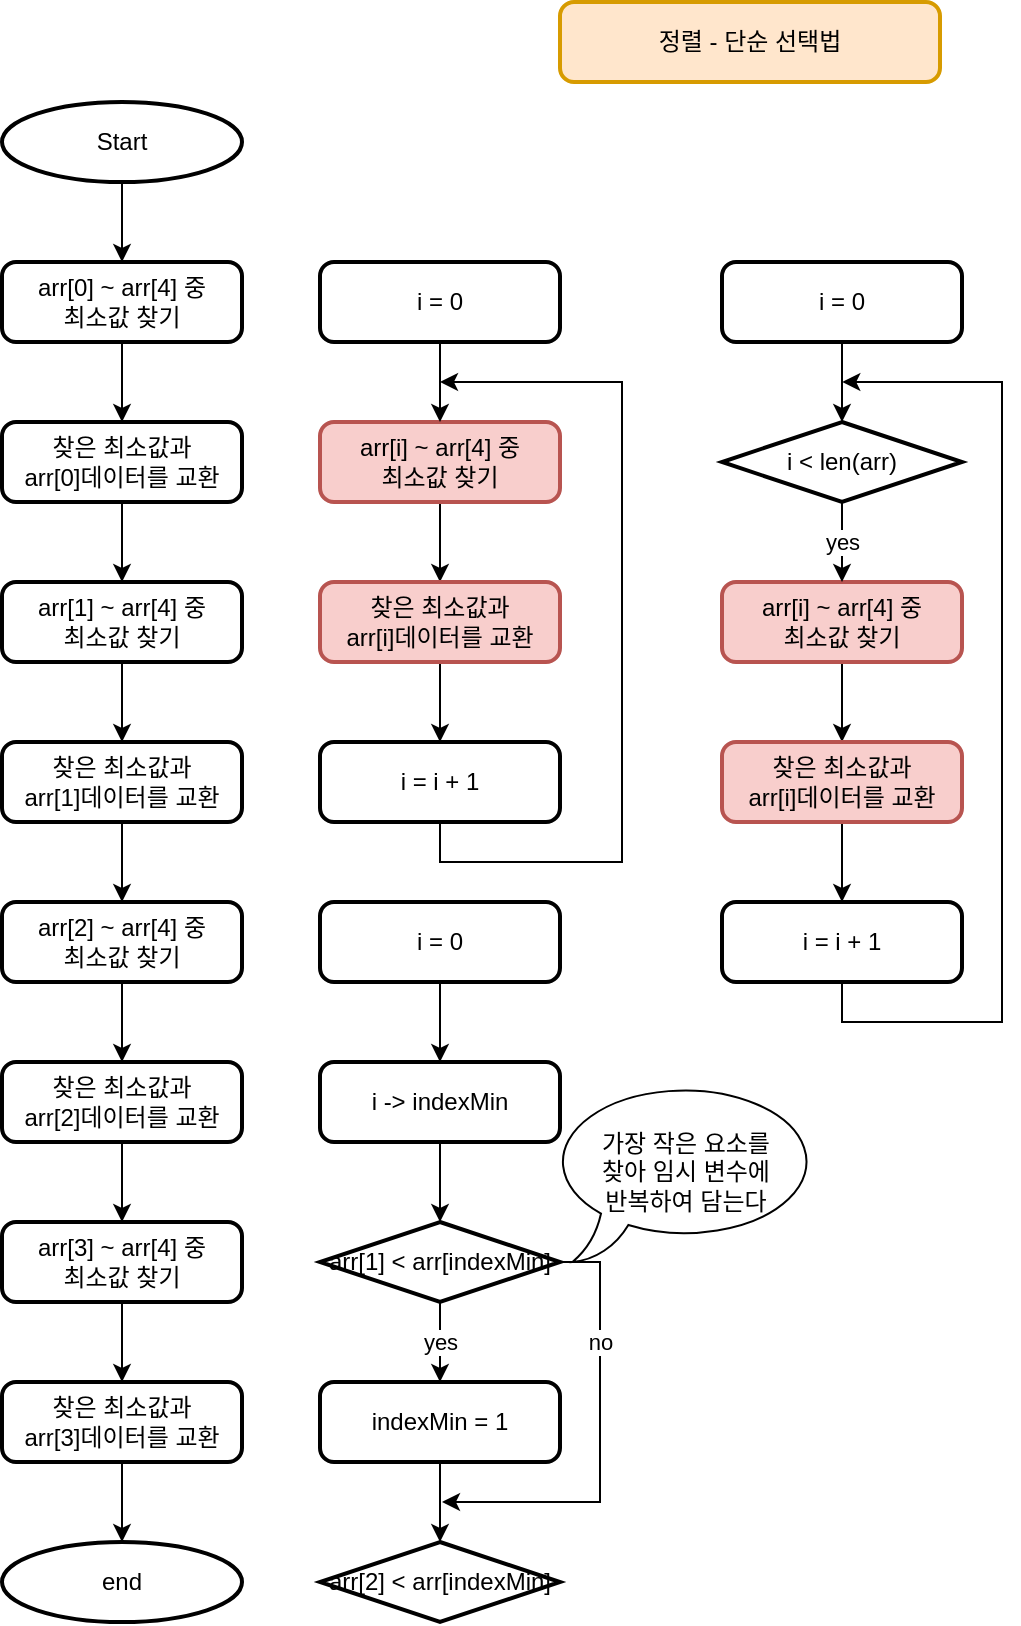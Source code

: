 <mxfile version="16.5.1" type="device"><diagram id="mcG1KdtRjJhZmO_n41ix" name="페이지-1"><mxGraphModel dx="813" dy="503" grid="1" gridSize="10" guides="1" tooltips="1" connect="1" arrows="1" fold="1" page="1" pageScale="1" pageWidth="827" pageHeight="1169" math="0" shadow="0"><root><mxCell id="0"/><mxCell id="1" parent="0"/><mxCell id="l-i40e42PNDgHIKyfGgY-1" value="정렬 - 단순 선택법" style="rounded=1;whiteSpace=wrap;html=1;absoluteArcSize=1;arcSize=14;strokeWidth=2;fillColor=#ffe6cc;strokeColor=#d79b00;" parent="1" vertex="1"><mxGeometry x="319" y="30" width="190" height="40" as="geometry"/></mxCell><mxCell id="l-i40e42PNDgHIKyfGgY-10" style="edgeStyle=orthogonalEdgeStyle;rounded=0;orthogonalLoop=1;jettySize=auto;html=1;exitX=0.5;exitY=1;exitDx=0;exitDy=0;exitPerimeter=0;entryX=0.5;entryY=0;entryDx=0;entryDy=0;" parent="1" source="l-i40e42PNDgHIKyfGgY-2" target="l-i40e42PNDgHIKyfGgY-3" edge="1"><mxGeometry relative="1" as="geometry"/></mxCell><mxCell id="l-i40e42PNDgHIKyfGgY-2" value="Start" style="strokeWidth=2;html=1;shape=mxgraph.flowchart.start_2;whiteSpace=wrap;" parent="1" vertex="1"><mxGeometry x="40" y="80" width="120" height="40" as="geometry"/></mxCell><mxCell id="l-i40e42PNDgHIKyfGgY-11" style="edgeStyle=orthogonalEdgeStyle;rounded=0;orthogonalLoop=1;jettySize=auto;html=1;entryX=0.5;entryY=0;entryDx=0;entryDy=0;entryPerimeter=0;" parent="1" source="l-i40e42PNDgHIKyfGgY-3" edge="1"><mxGeometry relative="1" as="geometry"><mxPoint x="100" y="240" as="targetPoint"/></mxGeometry></mxCell><mxCell id="l-i40e42PNDgHIKyfGgY-3" value="arr[0] ~ arr[4] 중&lt;br&gt;최소값 찾기" style="rounded=1;whiteSpace=wrap;html=1;absoluteArcSize=1;arcSize=14;strokeWidth=2;" parent="1" vertex="1"><mxGeometry x="40" y="160" width="120" height="40" as="geometry"/></mxCell><mxCell id="f-u_LeD3Glp6k7Wn_VR4-16" value="" style="edgeStyle=orthogonalEdgeStyle;rounded=0;orthogonalLoop=1;jettySize=auto;html=1;" edge="1" parent="1" source="l-i40e42PNDgHIKyfGgY-5" target="f-u_LeD3Glp6k7Wn_VR4-10"><mxGeometry relative="1" as="geometry"/></mxCell><mxCell id="l-i40e42PNDgHIKyfGgY-5" value="arr[1] ~ arr[4] 중&lt;br&gt;최소값 찾기" style="rounded=1;whiteSpace=wrap;html=1;absoluteArcSize=1;arcSize=14;strokeWidth=2;" parent="1" vertex="1"><mxGeometry x="40" y="320" width="120" height="40" as="geometry"/></mxCell><mxCell id="f-u_LeD3Glp6k7Wn_VR4-15" value="" style="edgeStyle=orthogonalEdgeStyle;rounded=0;orthogonalLoop=1;jettySize=auto;html=1;" edge="1" parent="1" source="f-u_LeD3Glp6k7Wn_VR4-8" target="l-i40e42PNDgHIKyfGgY-5"><mxGeometry relative="1" as="geometry"/></mxCell><mxCell id="f-u_LeD3Glp6k7Wn_VR4-8" value="찾은 최소값과&lt;br&gt;arr[0]데이터를 교환" style="rounded=1;whiteSpace=wrap;html=1;absoluteArcSize=1;arcSize=14;strokeWidth=2;" vertex="1" parent="1"><mxGeometry x="40" y="240" width="120" height="40" as="geometry"/></mxCell><mxCell id="f-u_LeD3Glp6k7Wn_VR4-17" value="" style="edgeStyle=orthogonalEdgeStyle;rounded=0;orthogonalLoop=1;jettySize=auto;html=1;" edge="1" parent="1" source="f-u_LeD3Glp6k7Wn_VR4-10" target="f-u_LeD3Glp6k7Wn_VR4-11"><mxGeometry relative="1" as="geometry"/></mxCell><mxCell id="f-u_LeD3Glp6k7Wn_VR4-10" value="찾은 최소값과&lt;br&gt;arr[1]데이터를 교환" style="rounded=1;whiteSpace=wrap;html=1;absoluteArcSize=1;arcSize=14;strokeWidth=2;" vertex="1" parent="1"><mxGeometry x="40" y="400" width="120" height="40" as="geometry"/></mxCell><mxCell id="f-u_LeD3Glp6k7Wn_VR4-18" value="" style="edgeStyle=orthogonalEdgeStyle;rounded=0;orthogonalLoop=1;jettySize=auto;html=1;" edge="1" parent="1" source="f-u_LeD3Glp6k7Wn_VR4-11" target="f-u_LeD3Glp6k7Wn_VR4-12"><mxGeometry relative="1" as="geometry"/></mxCell><mxCell id="f-u_LeD3Glp6k7Wn_VR4-11" value="arr[2] ~ arr[4] 중&lt;br&gt;최소값 찾기" style="rounded=1;whiteSpace=wrap;html=1;absoluteArcSize=1;arcSize=14;strokeWidth=2;" vertex="1" parent="1"><mxGeometry x="40" y="480" width="120" height="40" as="geometry"/></mxCell><mxCell id="f-u_LeD3Glp6k7Wn_VR4-19" value="" style="edgeStyle=orthogonalEdgeStyle;rounded=0;orthogonalLoop=1;jettySize=auto;html=1;" edge="1" parent="1" source="f-u_LeD3Glp6k7Wn_VR4-12" target="f-u_LeD3Glp6k7Wn_VR4-13"><mxGeometry relative="1" as="geometry"/></mxCell><mxCell id="f-u_LeD3Glp6k7Wn_VR4-12" value="찾은 최소값과&lt;br&gt;arr[2]데이터를 교환" style="rounded=1;whiteSpace=wrap;html=1;absoluteArcSize=1;arcSize=14;strokeWidth=2;" vertex="1" parent="1"><mxGeometry x="40" y="560" width="120" height="40" as="geometry"/></mxCell><mxCell id="f-u_LeD3Glp6k7Wn_VR4-20" value="" style="edgeStyle=orthogonalEdgeStyle;rounded=0;orthogonalLoop=1;jettySize=auto;html=1;" edge="1" parent="1" source="f-u_LeD3Glp6k7Wn_VR4-13" target="f-u_LeD3Glp6k7Wn_VR4-14"><mxGeometry relative="1" as="geometry"/></mxCell><mxCell id="f-u_LeD3Glp6k7Wn_VR4-13" value="arr[3] ~ arr[4] 중&lt;br&gt;최소값 찾기" style="rounded=1;whiteSpace=wrap;html=1;absoluteArcSize=1;arcSize=14;strokeWidth=2;" vertex="1" parent="1"><mxGeometry x="40" y="640" width="120" height="40" as="geometry"/></mxCell><mxCell id="f-u_LeD3Glp6k7Wn_VR4-22" value="" style="edgeStyle=orthogonalEdgeStyle;rounded=0;orthogonalLoop=1;jettySize=auto;html=1;" edge="1" parent="1" source="f-u_LeD3Glp6k7Wn_VR4-14" target="f-u_LeD3Glp6k7Wn_VR4-21"><mxGeometry relative="1" as="geometry"/></mxCell><mxCell id="f-u_LeD3Glp6k7Wn_VR4-14" value="찾은 최소값과&lt;br&gt;arr[3]데이터를 교환" style="rounded=1;whiteSpace=wrap;html=1;absoluteArcSize=1;arcSize=14;strokeWidth=2;" vertex="1" parent="1"><mxGeometry x="40" y="720" width="120" height="40" as="geometry"/></mxCell><mxCell id="f-u_LeD3Glp6k7Wn_VR4-21" value="end" style="strokeWidth=2;html=1;shape=mxgraph.flowchart.start_2;whiteSpace=wrap;" vertex="1" parent="1"><mxGeometry x="40" y="800" width="120" height="40" as="geometry"/></mxCell><mxCell id="f-u_LeD3Glp6k7Wn_VR4-23" style="edgeStyle=orthogonalEdgeStyle;rounded=0;orthogonalLoop=1;jettySize=auto;html=1;entryX=0.5;entryY=0;entryDx=0;entryDy=0;entryPerimeter=0;" edge="1" parent="1" source="f-u_LeD3Glp6k7Wn_VR4-24"><mxGeometry relative="1" as="geometry"><mxPoint x="259" y="320" as="targetPoint"/></mxGeometry></mxCell><mxCell id="f-u_LeD3Glp6k7Wn_VR4-24" value="arr[i] ~ arr[4] 중&lt;br&gt;최소값 찾기" style="rounded=1;whiteSpace=wrap;html=1;absoluteArcSize=1;arcSize=14;strokeWidth=2;fillColor=#f8cecc;strokeColor=#b85450;" vertex="1" parent="1"><mxGeometry x="199" y="240" width="120" height="40" as="geometry"/></mxCell><mxCell id="f-u_LeD3Glp6k7Wn_VR4-35" style="edgeStyle=orthogonalEdgeStyle;rounded=0;orthogonalLoop=1;jettySize=auto;html=1;exitX=0.5;exitY=1;exitDx=0;exitDy=0;" edge="1" parent="1" source="f-u_LeD3Glp6k7Wn_VR4-26"><mxGeometry relative="1" as="geometry"><mxPoint x="259" y="220" as="targetPoint"/><Array as="points"><mxPoint x="259" y="460"/><mxPoint x="350" y="460"/><mxPoint x="350" y="220"/></Array></mxGeometry></mxCell><mxCell id="f-u_LeD3Glp6k7Wn_VR4-26" value="i = i + 1" style="rounded=1;whiteSpace=wrap;html=1;absoluteArcSize=1;arcSize=14;strokeWidth=2;" vertex="1" parent="1"><mxGeometry x="199" y="400" width="120" height="40" as="geometry"/></mxCell><mxCell id="f-u_LeD3Glp6k7Wn_VR4-27" value="" style="edgeStyle=orthogonalEdgeStyle;rounded=0;orthogonalLoop=1;jettySize=auto;html=1;" edge="1" parent="1" source="f-u_LeD3Glp6k7Wn_VR4-28" target="f-u_LeD3Glp6k7Wn_VR4-26"><mxGeometry relative="1" as="geometry"/></mxCell><mxCell id="f-u_LeD3Glp6k7Wn_VR4-28" value="찾은 최소값과&lt;br&gt;arr[i]데이터를 교환" style="rounded=1;whiteSpace=wrap;html=1;absoluteArcSize=1;arcSize=14;strokeWidth=2;fillColor=#f8cecc;strokeColor=#b85450;" vertex="1" parent="1"><mxGeometry x="199" y="320" width="120" height="40" as="geometry"/></mxCell><mxCell id="f-u_LeD3Glp6k7Wn_VR4-33" value="" style="edgeStyle=orthogonalEdgeStyle;rounded=0;orthogonalLoop=1;jettySize=auto;html=1;" edge="1" parent="1" source="f-u_LeD3Glp6k7Wn_VR4-31" target="f-u_LeD3Glp6k7Wn_VR4-24"><mxGeometry relative="1" as="geometry"/></mxCell><mxCell id="f-u_LeD3Glp6k7Wn_VR4-31" value="i = 0" style="rounded=1;whiteSpace=wrap;html=1;absoluteArcSize=1;arcSize=14;strokeWidth=2;" vertex="1" parent="1"><mxGeometry x="199" y="160" width="120" height="40" as="geometry"/></mxCell><mxCell id="f-u_LeD3Glp6k7Wn_VR4-36" style="edgeStyle=orthogonalEdgeStyle;rounded=0;orthogonalLoop=1;jettySize=auto;html=1;entryX=0.5;entryY=0;entryDx=0;entryDy=0;entryPerimeter=0;" edge="1" parent="1" source="f-u_LeD3Glp6k7Wn_VR4-37"><mxGeometry relative="1" as="geometry"><mxPoint x="460" y="400" as="targetPoint"/></mxGeometry></mxCell><mxCell id="f-u_LeD3Glp6k7Wn_VR4-37" value="arr[i] ~ arr[4] 중&lt;br&gt;최소값 찾기" style="rounded=1;whiteSpace=wrap;html=1;absoluteArcSize=1;arcSize=14;strokeWidth=2;fillColor=#f8cecc;strokeColor=#b85450;" vertex="1" parent="1"><mxGeometry x="400" y="320" width="120" height="40" as="geometry"/></mxCell><mxCell id="f-u_LeD3Glp6k7Wn_VR4-47" style="edgeStyle=orthogonalEdgeStyle;rounded=0;orthogonalLoop=1;jettySize=auto;html=1;exitX=0.5;exitY=1;exitDx=0;exitDy=0;" edge="1" parent="1" source="f-u_LeD3Glp6k7Wn_VR4-39"><mxGeometry relative="1" as="geometry"><mxPoint x="460.143" y="220" as="targetPoint"/><Array as="points"><mxPoint x="460" y="540"/><mxPoint x="540" y="540"/><mxPoint x="540" y="220"/></Array></mxGeometry></mxCell><mxCell id="f-u_LeD3Glp6k7Wn_VR4-39" value="i = i + 1" style="rounded=1;whiteSpace=wrap;html=1;absoluteArcSize=1;arcSize=14;strokeWidth=2;" vertex="1" parent="1"><mxGeometry x="400" y="480" width="120" height="40" as="geometry"/></mxCell><mxCell id="f-u_LeD3Glp6k7Wn_VR4-40" value="" style="edgeStyle=orthogonalEdgeStyle;rounded=0;orthogonalLoop=1;jettySize=auto;html=1;" edge="1" parent="1" source="f-u_LeD3Glp6k7Wn_VR4-41" target="f-u_LeD3Glp6k7Wn_VR4-39"><mxGeometry relative="1" as="geometry"/></mxCell><mxCell id="f-u_LeD3Glp6k7Wn_VR4-41" value="찾은 최소값과&lt;br&gt;arr[i]데이터를 교환" style="rounded=1;whiteSpace=wrap;html=1;absoluteArcSize=1;arcSize=14;strokeWidth=2;fillColor=#f8cecc;strokeColor=#b85450;" vertex="1" parent="1"><mxGeometry x="400" y="400" width="120" height="40" as="geometry"/></mxCell><mxCell id="f-u_LeD3Glp6k7Wn_VR4-45" value="" style="edgeStyle=orthogonalEdgeStyle;rounded=0;orthogonalLoop=1;jettySize=auto;html=1;" edge="1" parent="1" source="f-u_LeD3Glp6k7Wn_VR4-43" target="f-u_LeD3Glp6k7Wn_VR4-44"><mxGeometry relative="1" as="geometry"/></mxCell><mxCell id="f-u_LeD3Glp6k7Wn_VR4-43" value="i = 0" style="rounded=1;whiteSpace=wrap;html=1;absoluteArcSize=1;arcSize=14;strokeWidth=2;" vertex="1" parent="1"><mxGeometry x="400" y="160" width="120" height="40" as="geometry"/></mxCell><mxCell id="f-u_LeD3Glp6k7Wn_VR4-46" value="yes" style="edgeStyle=orthogonalEdgeStyle;rounded=0;orthogonalLoop=1;jettySize=auto;html=1;" edge="1" parent="1" source="f-u_LeD3Glp6k7Wn_VR4-44" target="f-u_LeD3Glp6k7Wn_VR4-37"><mxGeometry relative="1" as="geometry"/></mxCell><mxCell id="f-u_LeD3Glp6k7Wn_VR4-44" value="i &amp;lt; len(arr)" style="strokeWidth=2;html=1;shape=mxgraph.flowchart.decision;whiteSpace=wrap;" vertex="1" parent="1"><mxGeometry x="400" y="240" width="120" height="40" as="geometry"/></mxCell><mxCell id="f-u_LeD3Glp6k7Wn_VR4-50" value="" style="edgeStyle=orthogonalEdgeStyle;rounded=0;orthogonalLoop=1;jettySize=auto;html=1;" edge="1" parent="1" source="f-u_LeD3Glp6k7Wn_VR4-48" target="f-u_LeD3Glp6k7Wn_VR4-49"><mxGeometry relative="1" as="geometry"/></mxCell><mxCell id="f-u_LeD3Glp6k7Wn_VR4-48" value="i -&amp;gt; indexMin" style="rounded=1;whiteSpace=wrap;html=1;absoluteArcSize=1;arcSize=14;strokeWidth=2;" vertex="1" parent="1"><mxGeometry x="199" y="560" width="120" height="40" as="geometry"/></mxCell><mxCell id="f-u_LeD3Glp6k7Wn_VR4-52" value="yes" style="edgeStyle=orthogonalEdgeStyle;rounded=0;orthogonalLoop=1;jettySize=auto;html=1;" edge="1" parent="1" source="f-u_LeD3Glp6k7Wn_VR4-49" target="f-u_LeD3Glp6k7Wn_VR4-51"><mxGeometry relative="1" as="geometry"/></mxCell><mxCell id="f-u_LeD3Glp6k7Wn_VR4-55" style="edgeStyle=orthogonalEdgeStyle;rounded=0;orthogonalLoop=1;jettySize=auto;html=1;exitX=1;exitY=0.5;exitDx=0;exitDy=0;exitPerimeter=0;" edge="1" parent="1" source="f-u_LeD3Glp6k7Wn_VR4-49"><mxGeometry relative="1" as="geometry"><mxPoint x="260" y="780" as="targetPoint"/><Array as="points"><mxPoint x="339" y="660"/><mxPoint x="339" y="780"/></Array></mxGeometry></mxCell><mxCell id="f-u_LeD3Glp6k7Wn_VR4-56" value="no" style="edgeLabel;html=1;align=center;verticalAlign=middle;resizable=0;points=[];" vertex="1" connectable="0" parent="f-u_LeD3Glp6k7Wn_VR4-55"><mxGeometry x="-0.48" relative="1" as="geometry"><mxPoint y="3" as="offset"/></mxGeometry></mxCell><mxCell id="f-u_LeD3Glp6k7Wn_VR4-49" value="arr[1] &amp;lt; arr[indexMin]" style="strokeWidth=2;html=1;shape=mxgraph.flowchart.decision;whiteSpace=wrap;" vertex="1" parent="1"><mxGeometry x="199" y="640" width="120" height="40" as="geometry"/></mxCell><mxCell id="f-u_LeD3Glp6k7Wn_VR4-54" value="" style="edgeStyle=orthogonalEdgeStyle;rounded=0;orthogonalLoop=1;jettySize=auto;html=1;" edge="1" parent="1" source="f-u_LeD3Glp6k7Wn_VR4-51" target="f-u_LeD3Glp6k7Wn_VR4-53"><mxGeometry relative="1" as="geometry"/></mxCell><mxCell id="f-u_LeD3Glp6k7Wn_VR4-51" value="indexMin = 1" style="rounded=1;whiteSpace=wrap;html=1;absoluteArcSize=1;arcSize=14;strokeWidth=2;" vertex="1" parent="1"><mxGeometry x="199" y="720" width="120" height="40" as="geometry"/></mxCell><mxCell id="f-u_LeD3Glp6k7Wn_VR4-53" value="arr[2] &amp;lt; arr[indexMin]" style="strokeWidth=2;html=1;shape=mxgraph.flowchart.decision;whiteSpace=wrap;" vertex="1" parent="1"><mxGeometry x="199" y="800" width="120" height="40" as="geometry"/></mxCell><mxCell id="f-u_LeD3Glp6k7Wn_VR4-57" value="가장 작은 요소를&lt;br&gt;찾아 임시 변수에&lt;br&gt;반복하여 담는다" style="whiteSpace=wrap;html=1;shape=mxgraph.basic.oval_callout" vertex="1" parent="1"><mxGeometry x="314" y="570" width="136" height="90" as="geometry"/></mxCell><mxCell id="f-u_LeD3Glp6k7Wn_VR4-59" value="" style="edgeStyle=orthogonalEdgeStyle;rounded=0;orthogonalLoop=1;jettySize=auto;html=1;" edge="1" parent="1" source="f-u_LeD3Glp6k7Wn_VR4-58" target="f-u_LeD3Glp6k7Wn_VR4-48"><mxGeometry relative="1" as="geometry"/></mxCell><mxCell id="f-u_LeD3Glp6k7Wn_VR4-58" value="i = 0" style="rounded=1;whiteSpace=wrap;html=1;absoluteArcSize=1;arcSize=14;strokeWidth=2;" vertex="1" parent="1"><mxGeometry x="199" y="480" width="120" height="40" as="geometry"/></mxCell></root></mxGraphModel></diagram></mxfile>